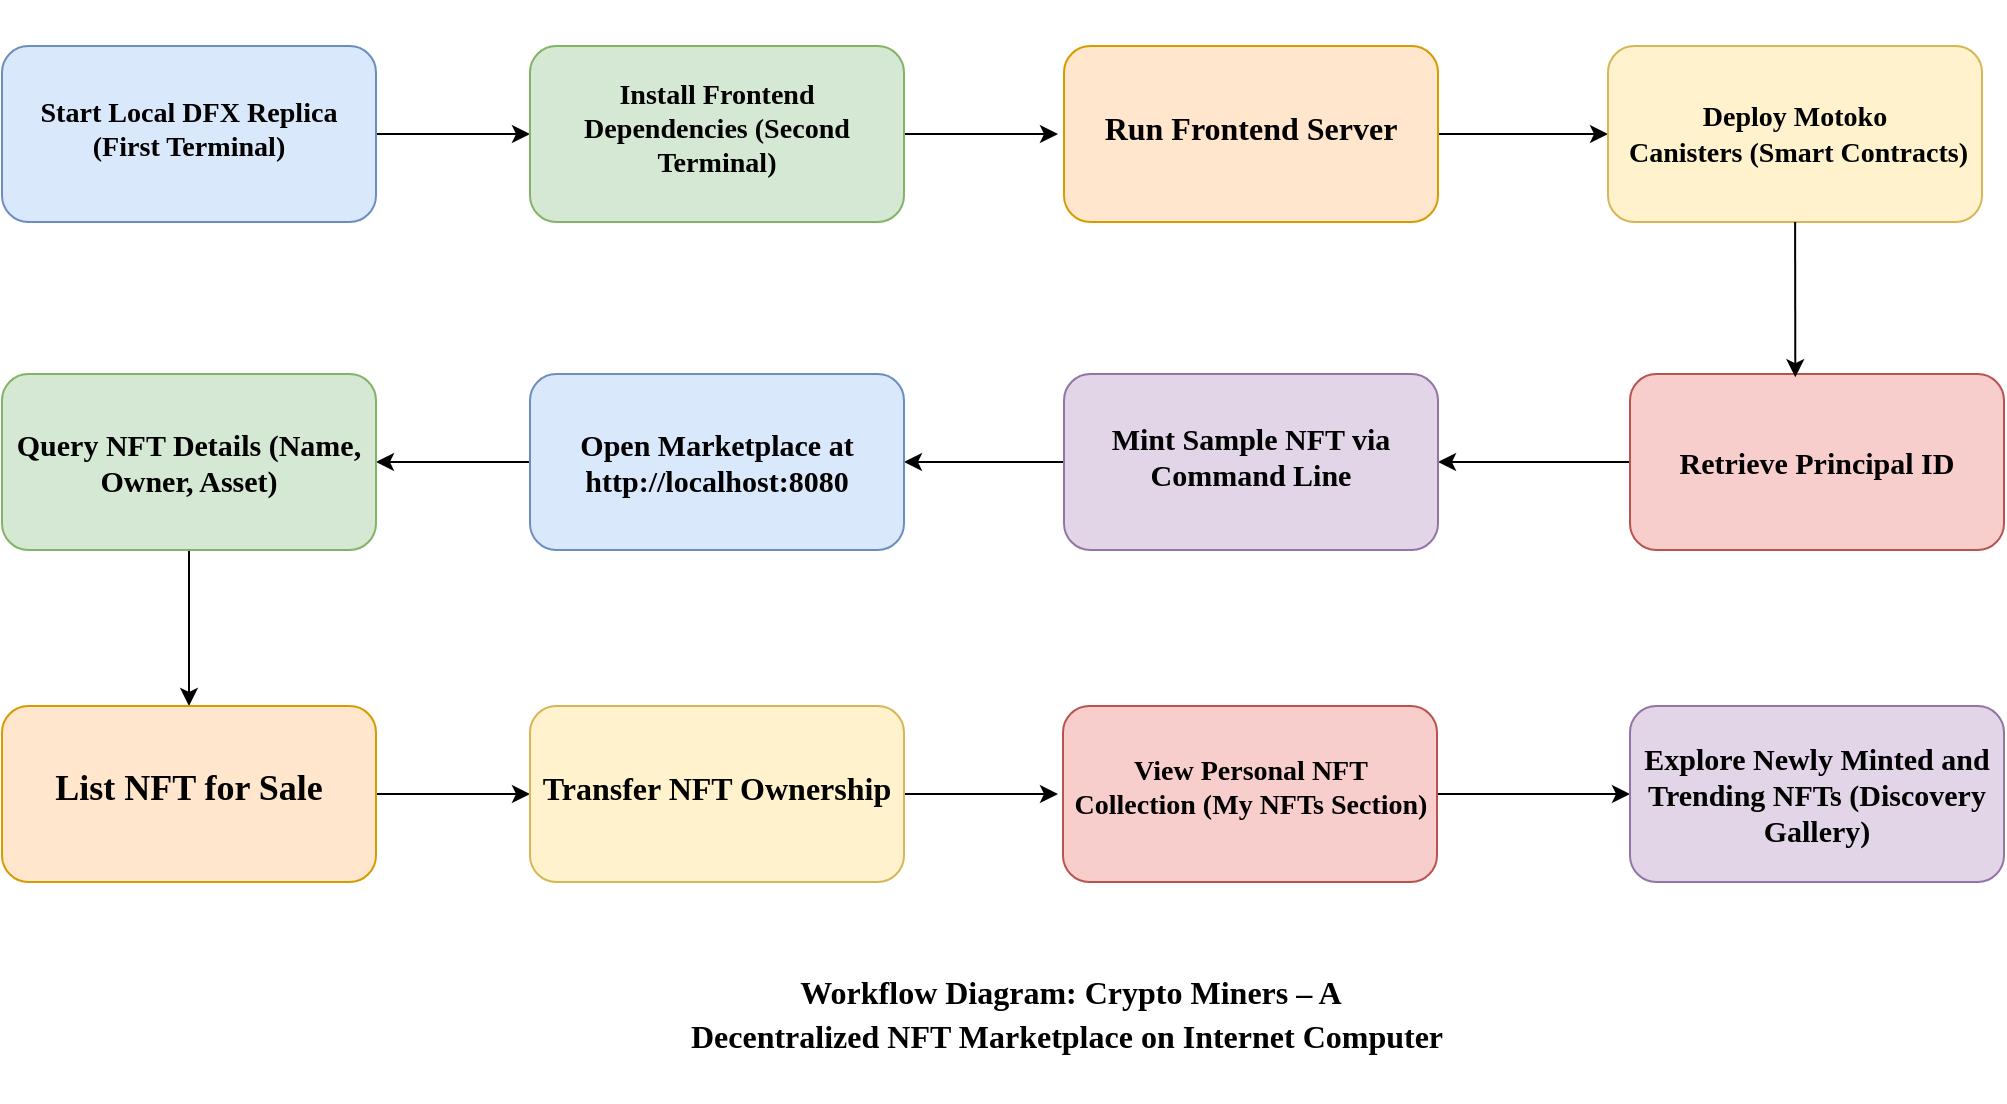 <mxfile>
    <diagram id="U-sYc6tJjAt6tgtIyvhN" name="Page-1">
        <mxGraphModel dx="1459" dy="820" grid="1" gridSize="11" guides="1" tooltips="1" connect="1" arrows="1" fold="1" page="1" pageScale="1" pageWidth="1600" pageHeight="900" background="none" math="0" shadow="0">
            <root>
                <mxCell id="0"/>
                <mxCell id="1" parent="0"/>
                <mxCell id="19" style="edgeStyle=none;html=1;entryX=0;entryY=0.5;entryDx=0;entryDy=0;" edge="1" parent="1" source="7" target="8">
                    <mxGeometry relative="1" as="geometry"/>
                </mxCell>
                <mxCell id="7" value="&lt;table&gt;&lt;tbody&gt;&lt;tr data-end=&quot;248&quot; data-start=&quot;200&quot;&gt;&lt;td data-end=&quot;248&quot; data-start=&quot;204&quot; class=&quot;max-w-[calc(var(--thread-content-max-width)*2/3)]&quot;&gt;&lt;h3&gt;&lt;b&gt;&lt;font face=&quot;Times New Roman&quot;&gt;Start Local DFX Replica (First Terminal)&lt;/font&gt;&lt;/b&gt;&lt;/h3&gt;&lt;/td&gt;&lt;/tr&gt;&lt;/tbody&gt;&lt;/table&gt;&lt;table&gt;&lt;tbody&gt;&lt;tr data-end=&quot;304&quot; data-start=&quot;249&quot;&gt;&lt;td data-end=&quot;253&quot; data-start=&quot;249&quot; class=&quot;max-w-[calc(var(--thread-content-max-width)*2/3)]&quot;&gt;&lt;/td&gt;&lt;/tr&gt;&lt;/tbody&gt;&lt;/table&gt;" style="rounded=1;whiteSpace=wrap;html=1;fillColor=#dae8fc;strokeColor=#6c8ebf;" vertex="1" parent="1">
                    <mxGeometry x="176" y="286" width="187" height="88" as="geometry"/>
                </mxCell>
                <mxCell id="20" style="edgeStyle=none;html=1;" edge="1" parent="1" source="8">
                    <mxGeometry relative="1" as="geometry">
                        <mxPoint x="704" y="330" as="targetPoint"/>
                    </mxGeometry>
                </mxCell>
                <mxCell id="8" value="&lt;table&gt;&lt;tbody&gt;&lt;tr data-end=&quot;248&quot; data-start=&quot;200&quot;&gt;&lt;td data-end=&quot;248&quot; data-start=&quot;204&quot; class=&quot;max-w-[calc(var(--thread-content-max-width)*2/3)]&quot;&gt;&lt;h3&gt;&lt;table&gt;&lt;tbody&gt;&lt;tr data-end=&quot;304&quot; data-start=&quot;249&quot;&gt;&lt;td data-end=&quot;304&quot; data-start=&quot;253&quot; class=&quot;max-w-[calc(var(--thread-content-max-width)*2/3)] min-w-[calc(var(--thread-content-max-width)/3)]&quot;&gt;&lt;h4&gt;&lt;font face=&quot;Times New Roman&quot;&gt;Install Frontend Dependencies (Second Terminal)&lt;/font&gt;&lt;/h4&gt;&lt;/td&gt;&lt;/tr&gt;&lt;/tbody&gt;&lt;/table&gt;&lt;table&gt;&lt;tbody&gt;&lt;tr data-end=&quot;332&quot; data-start=&quot;305&quot;&gt;&lt;td data-end=&quot;309&quot; data-start=&quot;305&quot; class=&quot;max-w-[calc(var(--thread-content-max-width)*2/3)]&quot;&gt;&lt;/td&gt;&lt;/tr&gt;&lt;/tbody&gt;&lt;/table&gt;&lt;table&gt;&lt;tbody&gt;&lt;tr data-end=&quot;304&quot; data-start=&quot;249&quot;&gt;&lt;/tr&gt;&lt;/tbody&gt;&lt;/table&gt;&lt;/h3&gt;&lt;/td&gt;&lt;/tr&gt;&lt;/tbody&gt;&lt;/table&gt;" style="rounded=1;whiteSpace=wrap;html=1;fillColor=#d5e8d4;strokeColor=#82b366;" vertex="1" parent="1">
                    <mxGeometry x="440" y="286" width="187" height="88" as="geometry"/>
                </mxCell>
                <mxCell id="33" style="edgeStyle=none;html=1;entryX=0;entryY=0.5;entryDx=0;entryDy=0;" edge="1" parent="1" source="9" target="10">
                    <mxGeometry relative="1" as="geometry"/>
                </mxCell>
                <mxCell id="9" value="&lt;h4&gt;&lt;table&gt;&lt;tbody&gt;&lt;tr data-end=&quot;332&quot; data-start=&quot;305&quot;&gt;&lt;td data-end=&quot;332&quot; data-start=&quot;309&quot; class=&quot;max-w-[calc(var(--thread-content-max-width)*2/3)]&quot;&gt;&lt;b&gt;&lt;font style=&quot;font-size: 16px;&quot; face=&quot;Times New Roman&quot;&gt;Run Frontend Server&lt;/font&gt;&lt;/b&gt;&lt;/td&gt;&lt;/tr&gt;&lt;/tbody&gt;&lt;/table&gt;&lt;table&gt;&lt;tbody&gt;&lt;tr data-end=&quot;382&quot; data-start=&quot;333&quot;&gt;&lt;td data-end=&quot;337&quot; data-start=&quot;333&quot; class=&quot;max-w-[calc(var(--thread-content-max-width)*2/3)]&quot;&gt;&lt;/td&gt;&lt;/tr&gt;&lt;/tbody&gt;&lt;/table&gt;&lt;/h4&gt;" style="rounded=1;whiteSpace=wrap;html=1;fillColor=#ffe6cc;strokeColor=#d79b00;" vertex="1" parent="1">
                    <mxGeometry x="707" y="286" width="187" height="88" as="geometry"/>
                </mxCell>
                <mxCell id="10" value="&lt;h4&gt;&lt;font style=&quot;font-size: 14px;&quot;&gt;&lt;font style=&quot;&quot; face=&quot;Times New Roman&quot;&gt;Deploy Motoko&lt;br&gt;&amp;nbsp;Canisters&amp;nbsp;&lt;/font&gt;&lt;span style=&quot;background-color: transparent; font-family: &amp;quot;Times New Roman&amp;quot;;&quot;&gt;(Smart Contracts)&lt;/span&gt;&lt;/font&gt;&lt;/h4&gt;" style="rounded=1;whiteSpace=wrap;html=1;fillColor=#fff2cc;strokeColor=#d6b656;" vertex="1" parent="1">
                    <mxGeometry x="979" y="286" width="187" height="88" as="geometry"/>
                </mxCell>
                <mxCell id="26" style="edgeStyle=none;html=1;exitX=0;exitY=0.5;exitDx=0;exitDy=0;entryX=1;entryY=0.5;entryDx=0;entryDy=0;" edge="1" parent="1" source="11" target="12">
                    <mxGeometry relative="1" as="geometry"/>
                </mxCell>
                <mxCell id="11" value="&lt;h4&gt;&lt;font face=&quot;Times New Roman&quot; style=&quot;font-size: 15px;&quot;&gt;Retrieve Principal ID&lt;/font&gt;&lt;/h4&gt;" style="rounded=1;whiteSpace=wrap;html=1;fillColor=#f8cecc;strokeColor=#b85450;" vertex="1" parent="1">
                    <mxGeometry x="990" y="450" width="187" height="88" as="geometry"/>
                </mxCell>
                <mxCell id="27" style="edgeStyle=none;html=1;entryX=1;entryY=0.5;entryDx=0;entryDy=0;" edge="1" parent="1" source="12" target="13">
                    <mxGeometry relative="1" as="geometry"/>
                </mxCell>
                <mxCell id="12" value="&lt;h4&gt;&lt;table&gt;&lt;tbody&gt;&lt;tr data-end=&quot;453&quot; data-start=&quot;413&quot;&gt;&lt;td data-end=&quot;453&quot; data-start=&quot;417&quot; class=&quot;max-w-[calc(var(--thread-content-max-width)*2/3)]&quot;&gt;&lt;h4&gt;&lt;font style=&quot;font-size: 15px;&quot; face=&quot;Times New Roman&quot;&gt;Mint Sample NFT via Command Line&lt;/font&gt;&lt;/h4&gt;&lt;/td&gt;&lt;/tr&gt;&lt;/tbody&gt;&lt;/table&gt;&lt;table&gt;&lt;tbody&gt;&lt;tr data-end=&quot;503&quot; data-start=&quot;454&quot;&gt;&lt;td data-end=&quot;458&quot; data-start=&quot;454&quot; class=&quot;max-w-[calc(var(--thread-content-max-width)*2/3)]&quot;&gt;&lt;/td&gt;&lt;/tr&gt;&lt;/tbody&gt;&lt;/table&gt;&lt;/h4&gt;" style="rounded=1;whiteSpace=wrap;html=1;fillColor=#e1d5e7;strokeColor=#9673a6;" vertex="1" parent="1">
                    <mxGeometry x="707" y="450" width="187" height="88" as="geometry"/>
                </mxCell>
                <mxCell id="28" style="edgeStyle=none;html=1;entryX=1;entryY=0.5;entryDx=0;entryDy=0;" edge="1" parent="1" source="13" target="14">
                    <mxGeometry relative="1" as="geometry"/>
                </mxCell>
                <mxCell id="13" value="&lt;h4&gt;&lt;table&gt;&lt;tbody&gt;&lt;tr data-start=&quot;413&quot; data-end=&quot;453&quot;&gt;&lt;td class=&quot;max-w-[calc(var(--thread-content-max-width)*2/3)]&quot; data-start=&quot;417&quot; data-end=&quot;453&quot;&gt;&lt;h4&gt;&lt;/h4&gt;&lt;h4&gt;&lt;font face=&quot;Times New Roman&quot; style=&quot;color: rgb(0, 0, 0); font-size: 15px;&quot;&gt;Open Marketplace at http://localhost:8080&lt;/font&gt;&lt;/h4&gt;&lt;table&gt;&lt;tbody&gt;&lt;tr data-start=&quot;454&quot; data-end=&quot;503&quot;&gt;&lt;/tr&gt;&lt;/tbody&gt;&lt;/table&gt;&lt;/td&gt;&lt;/tr&gt;&lt;/tbody&gt;&lt;/table&gt;&lt;/h4&gt;" style="rounded=1;whiteSpace=wrap;html=1;fillColor=#dae8fc;strokeColor=#6c8ebf;" vertex="1" parent="1">
                    <mxGeometry x="440" y="450" width="187" height="88" as="geometry"/>
                </mxCell>
                <mxCell id="29" style="edgeStyle=none;html=1;entryX=0.5;entryY=0;entryDx=0;entryDy=0;" edge="1" parent="1" source="14" target="15">
                    <mxGeometry relative="1" as="geometry"/>
                </mxCell>
                <mxCell id="14" value="&lt;h4&gt;&lt;font style=&quot;font-size: 15px;&quot; face=&quot;Times New Roman&quot;&gt;Query NFT Details (Name, Owner, Asset)&lt;/font&gt;&lt;/h4&gt;" style="rounded=1;whiteSpace=wrap;html=1;fillColor=#d5e8d4;strokeColor=#82b366;" vertex="1" parent="1">
                    <mxGeometry x="176" y="450" width="187" height="88" as="geometry"/>
                </mxCell>
                <mxCell id="30" style="edgeStyle=none;html=1;entryX=0;entryY=0.5;entryDx=0;entryDy=0;" edge="1" parent="1" source="15" target="16">
                    <mxGeometry relative="1" as="geometry"/>
                </mxCell>
                <mxCell id="15" value="&lt;h4&gt;&lt;table&gt;&lt;tbody&gt;&lt;tr data-end=&quot;576&quot; data-start=&quot;551&quot;&gt;&lt;td data-end=&quot;576&quot; data-start=&quot;555&quot; class=&quot;max-w-[calc(var(--thread-content-max-width)*2/3)]&quot;&gt;&lt;h4&gt;&lt;font style=&quot;font-size: 18px;&quot; face=&quot;Times New Roman&quot;&gt;List NFT for Sale&lt;/font&gt;&lt;/h4&gt;&lt;/td&gt;&lt;/tr&gt;&lt;/tbody&gt;&lt;/table&gt;&lt;table&gt;&lt;tbody&gt;&lt;tr data-end=&quot;608&quot; data-start=&quot;577&quot;&gt;&lt;td data-end=&quot;582&quot; data-start=&quot;577&quot; class=&quot;max-w-[calc(var(--thread-content-max-width)*2/3)]&quot;&gt;&lt;/td&gt;&lt;/tr&gt;&lt;/tbody&gt;&lt;/table&gt;&lt;/h4&gt;" style="rounded=1;whiteSpace=wrap;html=1;fillColor=#ffe6cc;strokeColor=#d79b00;" vertex="1" parent="1">
                    <mxGeometry x="176" y="616" width="187" height="88" as="geometry"/>
                </mxCell>
                <mxCell id="31" style="edgeStyle=none;html=1;" edge="1" parent="1" source="16">
                    <mxGeometry relative="1" as="geometry">
                        <mxPoint x="704" y="660" as="targetPoint"/>
                    </mxGeometry>
                </mxCell>
                <mxCell id="16" value="&lt;h4&gt;&lt;table&gt;&lt;tbody&gt;&lt;tr data-end=&quot;608&quot; data-start=&quot;577&quot;&gt;&lt;td data-end=&quot;608&quot; data-start=&quot;582&quot; class=&quot;max-w-[calc(var(--thread-content-max-width)*2/3)]&quot;&gt;&lt;h4&gt;&lt;font style=&quot;font-size: 16px;&quot; face=&quot;Times New Roman&quot;&gt;Transfer NFT Ownership&lt;/font&gt;&lt;/h4&gt;&lt;/td&gt;&lt;/tr&gt;&lt;/tbody&gt;&lt;/table&gt;&lt;table&gt;&lt;tbody&gt;&lt;tr data-end=&quot;664&quot; data-start=&quot;609&quot;&gt;&lt;td data-end=&quot;614&quot; data-start=&quot;609&quot; class=&quot;max-w-[calc(var(--thread-content-max-width)*2/3)]&quot;&gt;&lt;/td&gt;&lt;/tr&gt;&lt;/tbody&gt;&lt;/table&gt;&lt;/h4&gt;" style="rounded=1;whiteSpace=wrap;html=1;fillColor=#fff2cc;strokeColor=#d6b656;" vertex="1" parent="1">
                    <mxGeometry x="440" y="616" width="187" height="88" as="geometry"/>
                </mxCell>
                <mxCell id="32" style="edgeStyle=none;html=1;entryX=0;entryY=0.5;entryDx=0;entryDy=0;" edge="1" parent="1" source="17" target="18">
                    <mxGeometry relative="1" as="geometry"/>
                </mxCell>
                <mxCell id="17" value="&lt;h4&gt;&lt;table&gt;&lt;tbody&gt;&lt;tr data-end=&quot;664&quot; data-start=&quot;609&quot;&gt;&lt;td data-end=&quot;664&quot; data-start=&quot;614&quot; class=&quot;max-w-[calc(var(--thread-content-max-width)*2/3)] min-w-[calc(var(--thread-content-max-width)/3)]&quot;&gt;&lt;h4&gt;&lt;font style=&quot;font-size: 14px;&quot; face=&quot;Times New Roman&quot;&gt;View Personal NFT Collection (My NFTs Section)&lt;/font&gt;&lt;/h4&gt;&lt;/td&gt;&lt;/tr&gt;&lt;/tbody&gt;&lt;/table&gt;&lt;table&gt;&lt;tbody&gt;&lt;tr data-end=&quot;732&quot; data-start=&quot;665&quot;&gt;&lt;td data-end=&quot;670&quot; data-start=&quot;665&quot; class=&quot;max-w-[calc(var(--thread-content-max-width)*2/3)]&quot;&gt;&lt;/td&gt;&lt;/tr&gt;&lt;/tbody&gt;&lt;/table&gt;&lt;/h4&gt;" style="rounded=1;whiteSpace=wrap;html=1;fillColor=#f8cecc;strokeColor=#b85450;" vertex="1" parent="1">
                    <mxGeometry x="706.5" y="616" width="187" height="88" as="geometry"/>
                </mxCell>
                <mxCell id="18" value="&lt;h4&gt;&lt;div class=&quot;group pointer-events-none relative flex justify-center *:pointer-events-auto&quot;&gt;&lt;h4&gt;&lt;table data-end=&quot;732&quot; data-start=&quot;158&quot; class=&quot;min-w-full&quot;&gt;&lt;tbody data-end=&quot;732&quot; data-start=&quot;200&quot;&gt;&lt;tr data-end=&quot;732&quot; data-start=&quot;665&quot;&gt;&lt;td data-end=&quot;732&quot; data-start=&quot;670&quot; class=&quot;max-w-[calc(var(--thread-content-max-width)*2/3)] min-w-[calc(var(--thread-content-max-width)/3)]&quot;&gt;&lt;font style=&quot;font-size: 15px;&quot; face=&quot;Times New Roman&quot;&gt;Explore Newly Minted and Trending NFTs (Discovery Gallery)&lt;/font&gt;&lt;/td&gt;&lt;/tr&gt;&lt;/tbody&gt;&lt;/table&gt;&lt;/h4&gt;&lt;/div&gt;&lt;/h4&gt;" style="rounded=1;whiteSpace=wrap;html=1;fillColor=#e1d5e7;strokeColor=#9673a6;" vertex="1" parent="1">
                    <mxGeometry x="990" y="616" width="187" height="88" as="geometry"/>
                </mxCell>
                <mxCell id="25" style="edgeStyle=none;html=1;entryX=0.442;entryY=0.018;entryDx=0;entryDy=0;entryPerimeter=0;" edge="1" parent="1" source="10" target="11">
                    <mxGeometry relative="1" as="geometry"/>
                </mxCell>
                <mxCell id="35" value="&lt;h2&gt;&lt;font style=&quot;font-size: 16px;&quot; face=&quot;Times New Roman&quot;&gt;Workflow Diagram:&amp;nbsp;&lt;span style=&quot;line-height: 115%; color: black;&quot;&gt;Crypto Miners – A&lt;br&gt;Decentralized NFT Marketplace on Internet Computer&lt;/span&gt;&amp;nbsp;&lt;/font&gt;&lt;/h2&gt;" style="text;html=1;align=center;verticalAlign=middle;resizable=0;points=[];autosize=1;strokeColor=none;fillColor=none;" vertex="1" parent="1">
                    <mxGeometry x="506" y="726" width="407" height="88" as="geometry"/>
                </mxCell>
            </root>
        </mxGraphModel>
    </diagram>
</mxfile>